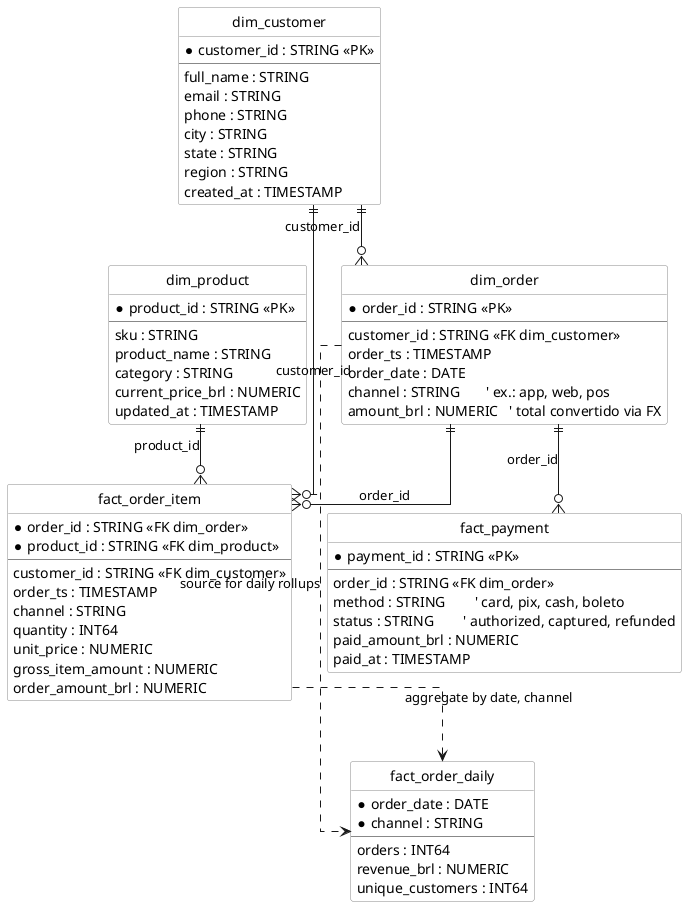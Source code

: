 @startuml
' =========================
' ER — E-commerce Omnichannel (Gold + ponte com Silver)
' =========================
hide circle
skinparam linetype ortho
skinparam class {
  BackgroundColor White
  BorderColor #888
}

' ==========
' DIMENSÕES
' ==========
entity "dim_customer" as dim_customer {
  * customer_id : STRING <<PK>>
  --
  full_name : STRING
  email : STRING
  phone : STRING
  city : STRING
  state : STRING
  region : STRING
  created_at : TIMESTAMP
}

entity "dim_product" as dim_product {
  * product_id : STRING <<PK>>
  --
  sku : STRING
  product_name : STRING
  category : STRING
  current_price_brl : NUMERIC
  updated_at : TIMESTAMP
}

' Dimensão operacional (cabeçalho do pedido), derivada de stg_orders (Silver)
entity "dim_order" as dim_order {
  * order_id : STRING <<PK>>
  --
  customer_id : STRING <<FK dim_customer>>
  order_ts : TIMESTAMP
  order_date : DATE
  channel : STRING       ' ex.: app, web, pos
  amount_brl : NUMERIC   ' total convertido via FX
}

' ======
' FATOS
' ======
entity "fact_order_item" as fact_order_item {
  * order_id : STRING <<FK dim_order>>
  * product_id : STRING <<FK dim_product>>
  --
  customer_id : STRING <<FK dim_customer>>
  order_ts : TIMESTAMP
  channel : STRING
  quantity : INT64
  unit_price : NUMERIC
  gross_item_amount : NUMERIC
  order_amount_brl : NUMERIC
}

entity "fact_payment" as fact_payment {
  * payment_id : STRING <<PK>>
  --
  order_id : STRING <<FK dim_order>>
  method : STRING        ' card, pix, cash, boleto
  status : STRING        ' authorized, captured, refunded
  paid_amount_brl : NUMERIC
  paid_at : TIMESTAMP
}

entity "fact_order_daily" as fact_order_daily {
  * order_date : DATE
  * channel : STRING
  --
  orders : INT64
  revenue_brl : NUMERIC
  unique_customers : INT64
}

' =====================
' RELACIONAMENTOS (PK/FK)
' =====================
' Clientes → Pedidos
dim_customer ||--o{ dim_order : "customer_id"

' Pedidos → Itens / Pagamentos
dim_order ||--o{ fact_order_item : "order_id"
dim_order ||--o{ fact_payment : "order_id"

' Produtos → Itens
dim_product ||--o{ fact_order_item : "product_id"

' Clientes → Itens (redundante, guard rail analítico)
dim_customer ||--o{ fact_order_item : "customer_id"

' Agregação diária (derivado de pedidos/itens)
' Representamos como associação não-estrita (traço pontilhado)
fact_order_item ..> fact_order_daily : "aggregate by date, channel"
dim_order ..> fact_order_daily : "source for daily rollups"

@enduml
